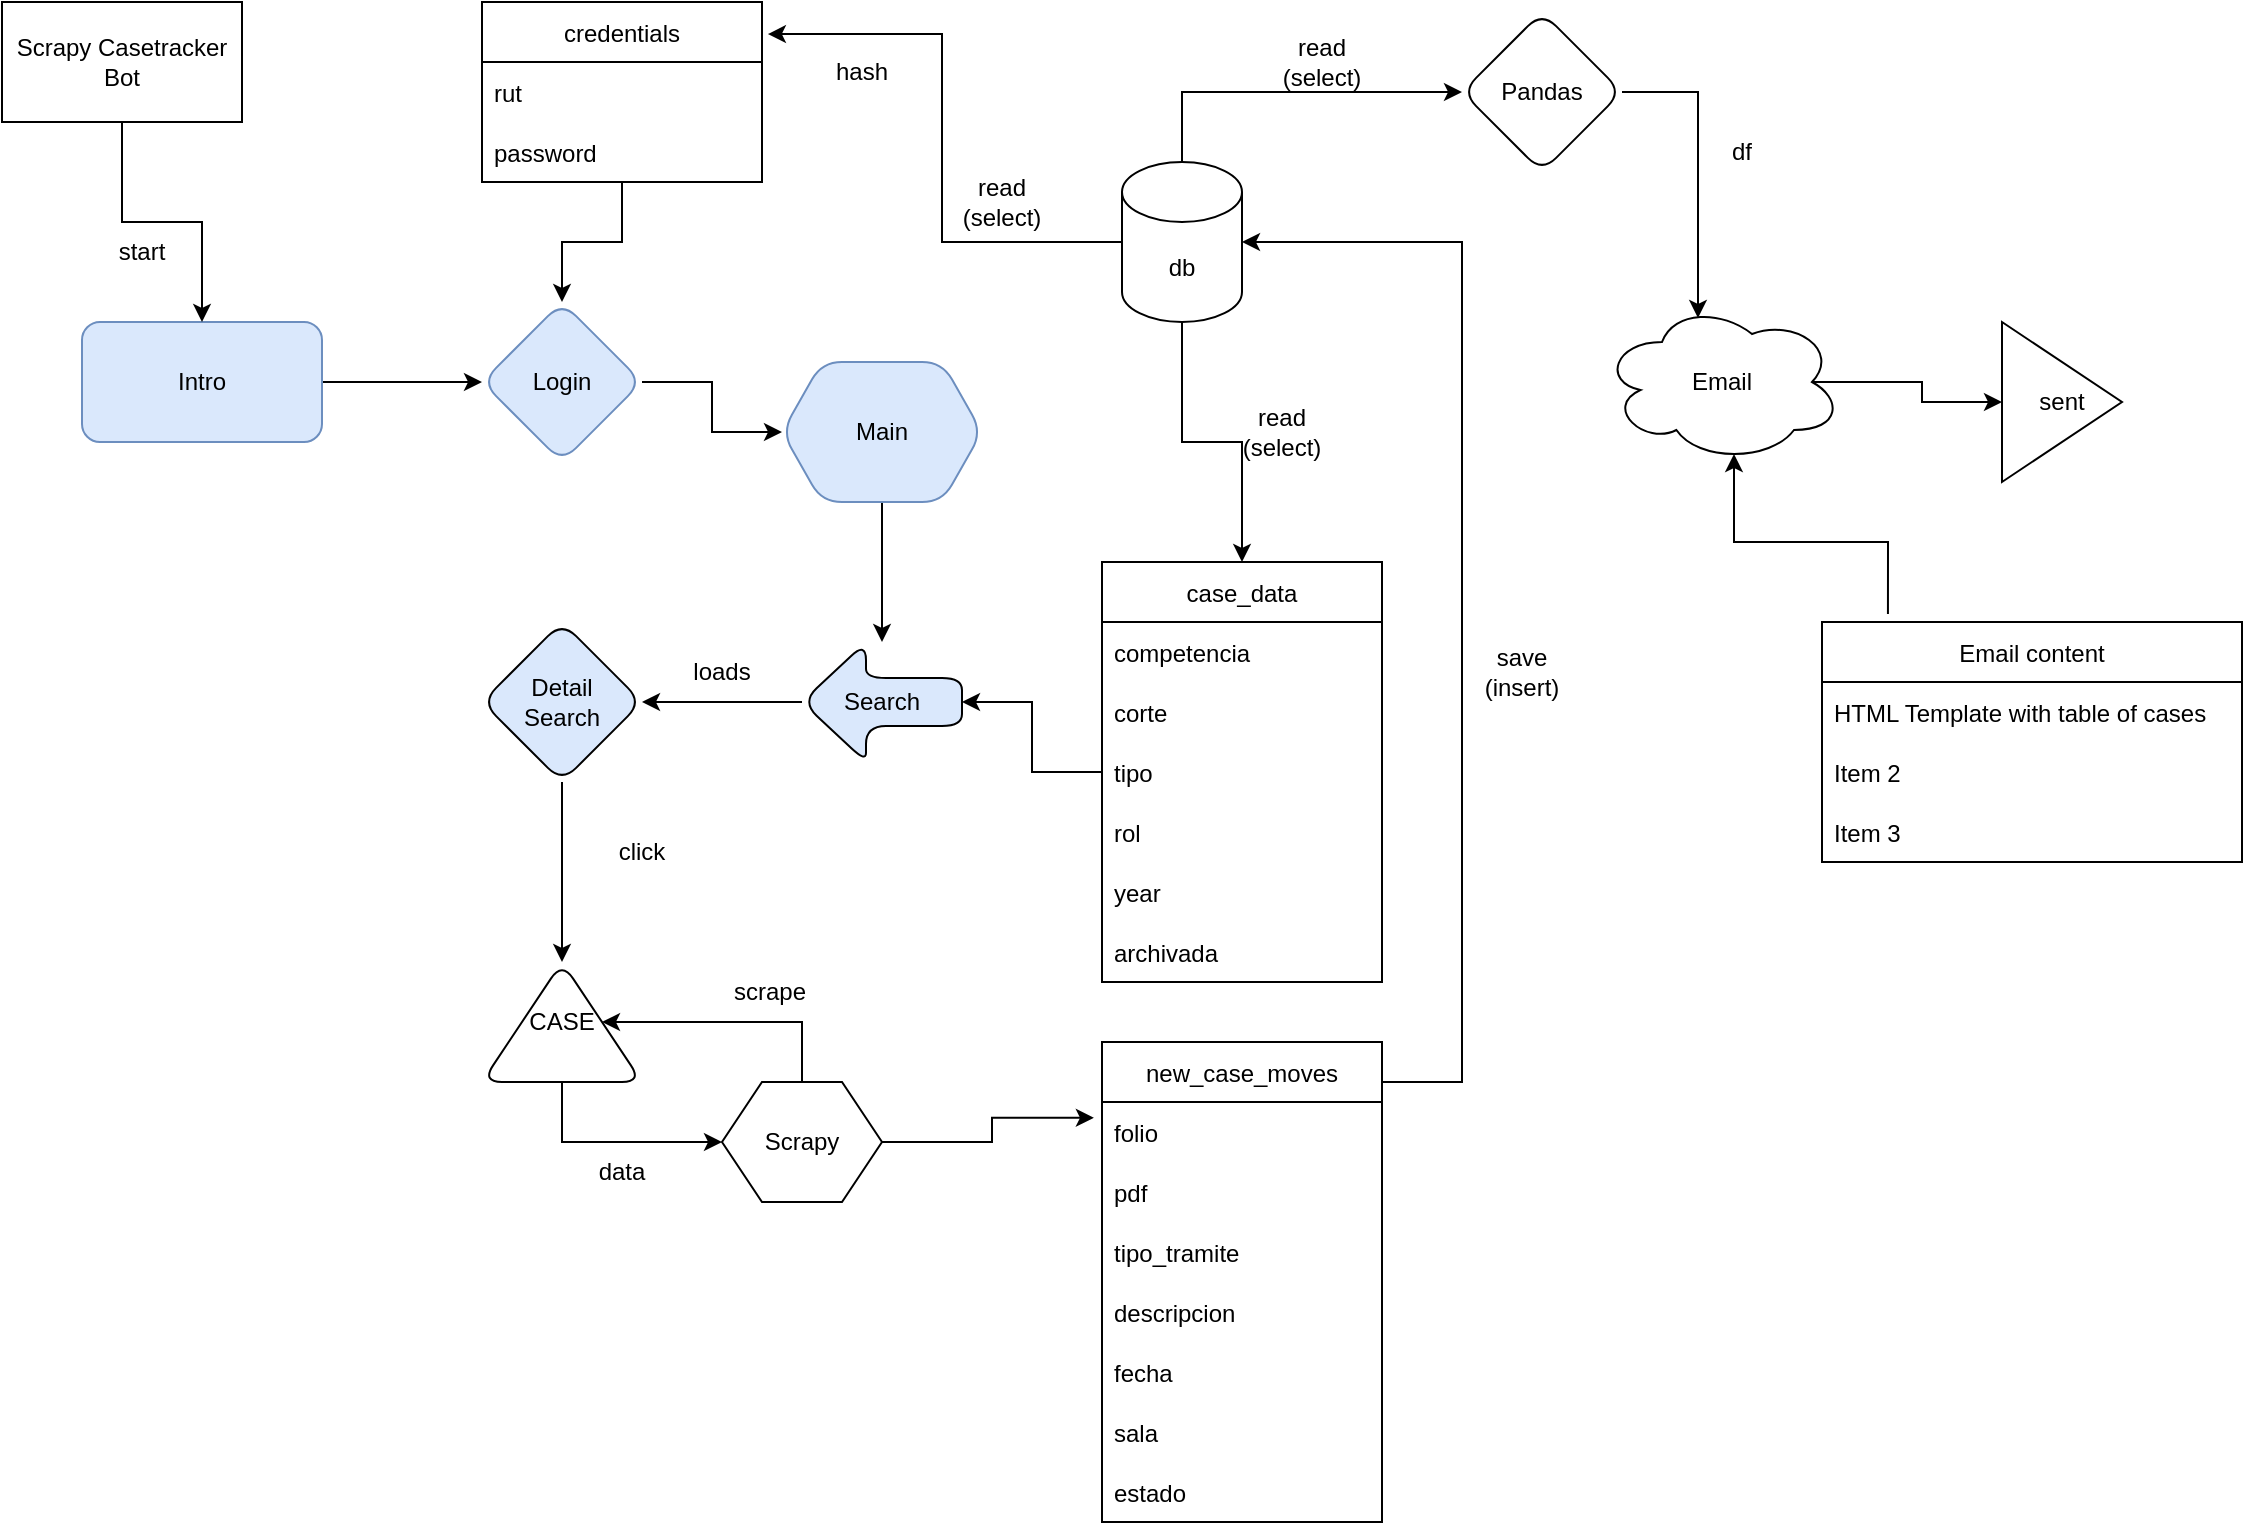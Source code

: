 <mxfile version="17.4.6" type="google" pages="2"><diagram id="R2-DDYwP4avABYYLlce1" name="houndv2"><mxGraphModel grid="1" page="1" gridSize="10" guides="1" tooltips="1" connect="1" arrows="1" fold="1" pageScale="1" pageWidth="827" pageHeight="1169" math="0" shadow="0"><root><mxCell id="0"/><mxCell id="1" parent="0"/><mxCell id="lIu6xsqAY2c1dZafRcq1-1" value="Scrapy Casetracker Bot" style="rounded=0;whiteSpace=wrap;html=1;" vertex="1" parent="1"><mxGeometry width="120" height="60" as="geometry"/></mxCell><mxCell id="Kv2BIns_jBnf-RPaNj8y-38" value="" style="edgeStyle=orthogonalEdgeStyle;rounded=0;orthogonalLoop=1;jettySize=auto;html=1;" edge="1" parent="1" source="Kv2BIns_jBnf-RPaNj8y-36" target="Kv2BIns_jBnf-RPaNj8y-37"><mxGeometry relative="1" as="geometry"/></mxCell><mxCell id="Kv2BIns_jBnf-RPaNj8y-36" value="Intro" style="rounded=1;whiteSpace=wrap;html=1;fillColor=#dae8fc;strokeColor=#6c8ebf;" vertex="1" parent="1"><mxGeometry x="40" y="160" width="120" height="60" as="geometry"/></mxCell><mxCell id="Kv2BIns_jBnf-RPaNj8y-41" value="" style="edgeStyle=orthogonalEdgeStyle;rounded=0;orthogonalLoop=1;jettySize=auto;html=1;" edge="1" parent="1" source="Kv2BIns_jBnf-RPaNj8y-37" target="Kv2BIns_jBnf-RPaNj8y-40"><mxGeometry relative="1" as="geometry"/></mxCell><mxCell id="Kv2BIns_jBnf-RPaNj8y-37" value="Login" style="rhombus;whiteSpace=wrap;html=1;rounded=1;fillColor=#dae8fc;strokeColor=#6c8ebf;" vertex="1" parent="1"><mxGeometry x="240" y="150" width="80" height="80" as="geometry"/></mxCell><mxCell id="Kv2BIns_jBnf-RPaNj8y-45" value="" style="edgeStyle=orthogonalEdgeStyle;rounded=0;orthogonalLoop=1;jettySize=auto;html=1;" edge="1" parent="1" source="Kv2BIns_jBnf-RPaNj8y-40" target="Kv2BIns_jBnf-RPaNj8y-44"><mxGeometry relative="1" as="geometry"/></mxCell><mxCell id="Kv2BIns_jBnf-RPaNj8y-40" value="Main" style="shape=hexagon;perimeter=hexagonPerimeter2;whiteSpace=wrap;html=1;fixedSize=1;rounded=1;fillColor=#dae8fc;strokeColor=#6c8ebf;" vertex="1" parent="1"><mxGeometry x="390" y="180" width="100" height="70" as="geometry"/></mxCell><mxCell id="Kv2BIns_jBnf-RPaNj8y-66" value="" style="edgeStyle=orthogonalEdgeStyle;rounded=0;orthogonalLoop=1;jettySize=auto;html=1;" edge="1" parent="1" source="Kv2BIns_jBnf-RPaNj8y-44" target="Kv2BIns_jBnf-RPaNj8y-65"><mxGeometry relative="1" as="geometry"/></mxCell><mxCell id="Kv2BIns_jBnf-RPaNj8y-44" value="Search" style="shape=singleArrow;whiteSpace=wrap;html=1;arrowWidth=0.4;arrowSize=0.4;rounded=1;rotation=0;direction=west;fillColor=#DAE8FC;" vertex="1" parent="1"><mxGeometry x="400" y="320" width="80" height="60" as="geometry"/></mxCell><mxCell id="Kv2BIns_jBnf-RPaNj8y-59" style="edgeStyle=orthogonalEdgeStyle;rounded=0;orthogonalLoop=1;jettySize=auto;html=1;entryX=0;entryY=0.5;entryDx=0;entryDy=0;entryPerimeter=0;" edge="1" parent="1" source="Kv2BIns_jBnf-RPaNj8y-46" target="Kv2BIns_jBnf-RPaNj8y-44"><mxGeometry relative="1" as="geometry"/></mxCell><mxCell id="Kv2BIns_jBnf-RPaNj8y-46" value="case_data" style="swimlane;fontStyle=0;childLayout=stackLayout;horizontal=1;startSize=30;horizontalStack=0;resizeParent=1;resizeParentMax=0;resizeLast=0;collapsible=1;marginBottom=0;" vertex="1" parent="1"><mxGeometry x="550" y="280" width="140" height="210" as="geometry"/></mxCell><mxCell id="Kv2BIns_jBnf-RPaNj8y-47" value="competencia" style="text;strokeColor=none;fillColor=none;align=left;verticalAlign=middle;spacingLeft=4;spacingRight=4;overflow=hidden;points=[[0,0.5],[1,0.5]];portConstraint=eastwest;rotatable=0;" vertex="1" parent="Kv2BIns_jBnf-RPaNj8y-46"><mxGeometry y="30" width="140" height="30" as="geometry"/></mxCell><mxCell id="Kv2BIns_jBnf-RPaNj8y-48" value="corte" style="text;strokeColor=none;fillColor=none;align=left;verticalAlign=middle;spacingLeft=4;spacingRight=4;overflow=hidden;points=[[0,0.5],[1,0.5]];portConstraint=eastwest;rotatable=0;" vertex="1" parent="Kv2BIns_jBnf-RPaNj8y-46"><mxGeometry y="60" width="140" height="30" as="geometry"/></mxCell><mxCell id="Kv2BIns_jBnf-RPaNj8y-67" value="tipo" style="text;strokeColor=none;fillColor=none;align=left;verticalAlign=middle;spacingLeft=4;spacingRight=4;overflow=hidden;points=[[0,0.5],[1,0.5]];portConstraint=eastwest;rotatable=0;" vertex="1" parent="Kv2BIns_jBnf-RPaNj8y-46"><mxGeometry y="90" width="140" height="30" as="geometry"/></mxCell><mxCell id="Kv2BIns_jBnf-RPaNj8y-49" value="rol" style="text;strokeColor=none;fillColor=none;align=left;verticalAlign=middle;spacingLeft=4;spacingRight=4;overflow=hidden;points=[[0,0.5],[1,0.5]];portConstraint=eastwest;rotatable=0;" vertex="1" parent="Kv2BIns_jBnf-RPaNj8y-46"><mxGeometry y="120" width="140" height="30" as="geometry"/></mxCell><mxCell id="Kv2BIns_jBnf-RPaNj8y-60" value="year" style="text;strokeColor=none;fillColor=none;align=left;verticalAlign=middle;spacingLeft=4;spacingRight=4;overflow=hidden;points=[[0,0.5],[1,0.5]];portConstraint=eastwest;rotatable=0;" vertex="1" parent="Kv2BIns_jBnf-RPaNj8y-46"><mxGeometry y="150" width="140" height="30" as="geometry"/></mxCell><mxCell id="IrKfMLtE4XseUqw0sgjs-1" value="archivada" style="text;strokeColor=none;fillColor=none;align=left;verticalAlign=middle;spacingLeft=4;spacingRight=4;overflow=hidden;points=[[0,0.5],[1,0.5]];portConstraint=eastwest;rotatable=0;" vertex="1" parent="Kv2BIns_jBnf-RPaNj8y-46"><mxGeometry y="180" width="140" height="30" as="geometry"/></mxCell><mxCell id="Kv2BIns_jBnf-RPaNj8y-57" style="edgeStyle=orthogonalEdgeStyle;rounded=0;orthogonalLoop=1;jettySize=auto;html=1;" edge="1" parent="1" source="Kv2BIns_jBnf-RPaNj8y-52" target="Kv2BIns_jBnf-RPaNj8y-37"><mxGeometry relative="1" as="geometry"/></mxCell><mxCell id="Kv2BIns_jBnf-RPaNj8y-52" value="credentials" style="swimlane;fontStyle=0;childLayout=stackLayout;horizontal=1;startSize=30;horizontalStack=0;resizeParent=1;resizeParentMax=0;resizeLast=0;collapsible=1;marginBottom=0;" vertex="1" parent="1"><mxGeometry x="240" width="140" height="90" as="geometry"><mxRectangle x="240" y="50" width="90" height="30" as="alternateBounds"/></mxGeometry></mxCell><mxCell id="Kv2BIns_jBnf-RPaNj8y-53" value="rut" style="text;strokeColor=none;fillColor=none;align=left;verticalAlign=middle;spacingLeft=4;spacingRight=4;overflow=hidden;points=[[0,0.5],[1,0.5]];portConstraint=eastwest;rotatable=0;" vertex="1" parent="Kv2BIns_jBnf-RPaNj8y-52"><mxGeometry y="30" width="140" height="30" as="geometry"/></mxCell><mxCell id="Kv2BIns_jBnf-RPaNj8y-54" value="password" style="text;strokeColor=none;fillColor=none;align=left;verticalAlign=middle;spacingLeft=4;spacingRight=4;overflow=hidden;points=[[0,0.5],[1,0.5]];portConstraint=eastwest;rotatable=0;" vertex="1" parent="Kv2BIns_jBnf-RPaNj8y-52"><mxGeometry y="60" width="140" height="30" as="geometry"/></mxCell><mxCell id="Kv2BIns_jBnf-RPaNj8y-70" value="" style="edgeStyle=orthogonalEdgeStyle;rounded=0;orthogonalLoop=1;jettySize=auto;html=1;" edge="1" parent="1" source="Kv2BIns_jBnf-RPaNj8y-65" target="Kv2BIns_jBnf-RPaNj8y-69"><mxGeometry relative="1" as="geometry"/></mxCell><mxCell id="Kv2BIns_jBnf-RPaNj8y-65" value="Detail&lt;br&gt;Search" style="rhombus;whiteSpace=wrap;html=1;rounded=1;fillColor=#DAE8FC;" vertex="1" parent="1"><mxGeometry x="240" y="310" width="80" height="80" as="geometry"/></mxCell><mxCell id="Kv2BIns_jBnf-RPaNj8y-89" style="edgeStyle=orthogonalEdgeStyle;rounded=0;orthogonalLoop=1;jettySize=auto;html=1;exitX=0;exitY=0.5;exitDx=0;exitDy=0;entryX=0;entryY=0.5;entryDx=0;entryDy=0;" edge="1" parent="1" source="Kv2BIns_jBnf-RPaNj8y-69" target="Kv2BIns_jBnf-RPaNj8y-87"><mxGeometry relative="1" as="geometry"/></mxCell><mxCell id="Kv2BIns_jBnf-RPaNj8y-69" value="CASE" style="triangle;whiteSpace=wrap;html=1;rounded=1;direction=north;" vertex="1" parent="1"><mxGeometry x="240" y="480" width="80" height="60" as="geometry"/></mxCell><mxCell id="Kv2BIns_jBnf-RPaNj8y-74" style="edgeStyle=orthogonalEdgeStyle;rounded=0;orthogonalLoop=1;jettySize=auto;html=1;exitX=0;exitY=0.5;exitDx=0;exitDy=0;exitPerimeter=0;entryX=1.021;entryY=0.178;entryDx=0;entryDy=0;entryPerimeter=0;" edge="1" parent="1" source="Kv2BIns_jBnf-RPaNj8y-71" target="Kv2BIns_jBnf-RPaNj8y-52"><mxGeometry relative="1" as="geometry"/></mxCell><mxCell id="Kv2BIns_jBnf-RPaNj8y-83" style="edgeStyle=orthogonalEdgeStyle;rounded=0;orthogonalLoop=1;jettySize=auto;html=1;exitX=0.5;exitY=1;exitDx=0;exitDy=0;exitPerimeter=0;" edge="1" parent="1" source="Kv2BIns_jBnf-RPaNj8y-71" target="Kv2BIns_jBnf-RPaNj8y-46"><mxGeometry relative="1" as="geometry"/></mxCell><mxCell id="wveM0mAnTnCH7uneNNHi-7" style="edgeStyle=orthogonalEdgeStyle;rounded=0;orthogonalLoop=1;jettySize=auto;html=1;exitX=0.5;exitY=0;exitDx=0;exitDy=0;exitPerimeter=0;entryX=0;entryY=0.5;entryDx=0;entryDy=0;" edge="1" parent="1" source="Kv2BIns_jBnf-RPaNj8y-71" target="wveM0mAnTnCH7uneNNHi-6"><mxGeometry relative="1" as="geometry"/></mxCell><mxCell id="Kv2BIns_jBnf-RPaNj8y-71" value="db" style="shape=cylinder3;whiteSpace=wrap;html=1;boundedLbl=1;backgroundOutline=1;size=15;" vertex="1" parent="1"><mxGeometry x="560" y="80" width="60" height="80" as="geometry"/></mxCell><mxCell id="Kv2BIns_jBnf-RPaNj8y-84" value="loads" style="text;html=1;strokeColor=none;fillColor=none;align=center;verticalAlign=middle;whiteSpace=wrap;rounded=0;" vertex="1" parent="1"><mxGeometry x="330" y="320" width="60" height="30" as="geometry"/></mxCell><mxCell id="Kv2BIns_jBnf-RPaNj8y-85" value="hash" style="text;html=1;strokeColor=none;fillColor=none;align=center;verticalAlign=middle;whiteSpace=wrap;rounded=0;" vertex="1" parent="1"><mxGeometry x="400" y="20" width="60" height="30" as="geometry"/></mxCell><mxCell id="Kv2BIns_jBnf-RPaNj8y-86" value="click" style="text;html=1;strokeColor=none;fillColor=none;align=center;verticalAlign=middle;whiteSpace=wrap;rounded=0;" vertex="1" parent="1"><mxGeometry x="290" y="410" width="60" height="30" as="geometry"/></mxCell><mxCell id="Kv2BIns_jBnf-RPaNj8y-88" style="edgeStyle=orthogonalEdgeStyle;rounded=0;orthogonalLoop=1;jettySize=auto;html=1;exitX=0.5;exitY=0;exitDx=0;exitDy=0;" edge="1" parent="1" source="Kv2BIns_jBnf-RPaNj8y-87" target="Kv2BIns_jBnf-RPaNj8y-69"><mxGeometry relative="1" as="geometry"/></mxCell><mxCell id="Kv2BIns_jBnf-RPaNj8y-97" style="edgeStyle=orthogonalEdgeStyle;rounded=0;orthogonalLoop=1;jettySize=auto;html=1;exitX=1;exitY=0.5;exitDx=0;exitDy=0;entryX=-0.029;entryY=0.158;entryDx=0;entryDy=0;entryPerimeter=0;" edge="1" parent="1" source="Kv2BIns_jBnf-RPaNj8y-87" target="Kv2BIns_jBnf-RPaNj8y-93"><mxGeometry relative="1" as="geometry"/></mxCell><mxCell id="Kv2BIns_jBnf-RPaNj8y-87" value="Scrapy" style="shape=hexagon;perimeter=hexagonPerimeter2;whiteSpace=wrap;html=1;fixedSize=1;" vertex="1" parent="1"><mxGeometry x="360" y="540" width="80" height="60" as="geometry"/></mxCell><mxCell id="Kv2BIns_jBnf-RPaNj8y-90" value="scrape" style="text;html=1;strokeColor=none;fillColor=none;align=center;verticalAlign=middle;whiteSpace=wrap;rounded=0;" vertex="1" parent="1"><mxGeometry x="354" y="480" width="60" height="30" as="geometry"/></mxCell><mxCell id="Kv2BIns_jBnf-RPaNj8y-91" value="data" style="text;html=1;strokeColor=none;fillColor=none;align=center;verticalAlign=middle;whiteSpace=wrap;rounded=0;" vertex="1" parent="1"><mxGeometry x="280" y="570" width="60" height="30" as="geometry"/></mxCell><mxCell id="Kv2BIns_jBnf-RPaNj8y-102" style="edgeStyle=orthogonalEdgeStyle;rounded=0;orthogonalLoop=1;jettySize=auto;html=1;exitX=1;exitY=0.5;exitDx=0;exitDy=0;entryX=1;entryY=0.5;entryDx=0;entryDy=0;entryPerimeter=0;" edge="1" parent="1" source="Kv2BIns_jBnf-RPaNj8y-94" target="Kv2BIns_jBnf-RPaNj8y-71"><mxGeometry relative="1" as="geometry"><Array as="points"><mxPoint x="690" y="540"/><mxPoint x="730" y="540"/><mxPoint x="730" y="120"/></Array></mxGeometry></mxCell><mxCell id="Kv2BIns_jBnf-RPaNj8y-93" value="new_case_moves" style="swimlane;fontStyle=0;childLayout=stackLayout;horizontal=1;startSize=30;horizontalStack=0;resizeParent=1;resizeParentMax=0;resizeLast=0;collapsible=1;marginBottom=0;" vertex="1" parent="1"><mxGeometry x="550" y="520" width="140" height="240" as="geometry"/></mxCell><mxCell id="Kv2BIns_jBnf-RPaNj8y-94" value="folio" style="text;strokeColor=none;fillColor=none;align=left;verticalAlign=middle;spacingLeft=4;spacingRight=4;overflow=hidden;points=[[0,0.5],[1,0.5]];portConstraint=eastwest;rotatable=0;" vertex="1" parent="Kv2BIns_jBnf-RPaNj8y-93"><mxGeometry y="30" width="140" height="30" as="geometry"/></mxCell><mxCell id="Kv2BIns_jBnf-RPaNj8y-95" value="pdf" style="text;strokeColor=none;fillColor=none;align=left;verticalAlign=middle;spacingLeft=4;spacingRight=4;overflow=hidden;points=[[0,0.5],[1,0.5]];portConstraint=eastwest;rotatable=0;" vertex="1" parent="Kv2BIns_jBnf-RPaNj8y-93"><mxGeometry y="60" width="140" height="30" as="geometry"/></mxCell><mxCell id="Kv2BIns_jBnf-RPaNj8y-96" value="tipo_tramite" style="text;strokeColor=none;fillColor=none;align=left;verticalAlign=middle;spacingLeft=4;spacingRight=4;overflow=hidden;points=[[0,0.5],[1,0.5]];portConstraint=eastwest;rotatable=0;" vertex="1" parent="Kv2BIns_jBnf-RPaNj8y-93"><mxGeometry y="90" width="140" height="30" as="geometry"/></mxCell><mxCell id="Kv2BIns_jBnf-RPaNj8y-98" value="descripcion" style="text;strokeColor=none;fillColor=none;align=left;verticalAlign=middle;spacingLeft=4;spacingRight=4;overflow=hidden;points=[[0,0.5],[1,0.5]];portConstraint=eastwest;rotatable=0;" vertex="1" parent="Kv2BIns_jBnf-RPaNj8y-93"><mxGeometry y="120" width="140" height="30" as="geometry"/></mxCell><mxCell id="Kv2BIns_jBnf-RPaNj8y-99" value="fecha" style="text;strokeColor=none;fillColor=none;align=left;verticalAlign=middle;spacingLeft=4;spacingRight=4;overflow=hidden;points=[[0,0.5],[1,0.5]];portConstraint=eastwest;rotatable=0;" vertex="1" parent="Kv2BIns_jBnf-RPaNj8y-93"><mxGeometry y="150" width="140" height="30" as="geometry"/></mxCell><mxCell id="Kv2BIns_jBnf-RPaNj8y-100" value="sala" style="text;strokeColor=none;fillColor=none;align=left;verticalAlign=middle;spacingLeft=4;spacingRight=4;overflow=hidden;points=[[0,0.5],[1,0.5]];portConstraint=eastwest;rotatable=0;" vertex="1" parent="Kv2BIns_jBnf-RPaNj8y-93"><mxGeometry y="180" width="140" height="30" as="geometry"/></mxCell><mxCell id="Kv2BIns_jBnf-RPaNj8y-101" value="estado" style="text;strokeColor=none;fillColor=none;align=left;verticalAlign=middle;spacingLeft=4;spacingRight=4;overflow=hidden;points=[[0,0.5],[1,0.5]];portConstraint=eastwest;rotatable=0;" vertex="1" parent="Kv2BIns_jBnf-RPaNj8y-93"><mxGeometry y="210" width="140" height="30" as="geometry"/></mxCell><mxCell id="Kv2BIns_jBnf-RPaNj8y-103" value="save (insert)" style="text;html=1;strokeColor=none;fillColor=none;align=center;verticalAlign=middle;whiteSpace=wrap;rounded=0;" vertex="1" parent="1"><mxGeometry x="730" y="320" width="60" height="30" as="geometry"/></mxCell><mxCell id="wveM0mAnTnCH7uneNNHi-8" style="edgeStyle=orthogonalEdgeStyle;rounded=0;orthogonalLoop=1;jettySize=auto;html=1;exitX=1;exitY=0.5;exitDx=0;exitDy=0;entryX=0.4;entryY=0.1;entryDx=0;entryDy=0;entryPerimeter=0;" edge="1" parent="1" source="wveM0mAnTnCH7uneNNHi-6" target="wveM0mAnTnCH7uneNNHi-9"><mxGeometry relative="1" as="geometry"><mxPoint x="860" y="140" as="targetPoint"/></mxGeometry></mxCell><mxCell id="wveM0mAnTnCH7uneNNHi-6" value="Pandas" style="rhombus;whiteSpace=wrap;html=1;rounded=1;" vertex="1" parent="1"><mxGeometry x="730" y="5" width="80" height="80" as="geometry"/></mxCell><mxCell id="WJkOflw7CVyWPHh6mYpU-2" style="edgeStyle=orthogonalEdgeStyle;rounded=0;orthogonalLoop=1;jettySize=auto;html=1;exitX=0.875;exitY=0.5;exitDx=0;exitDy=0;exitPerimeter=0;" edge="1" parent="1" source="wveM0mAnTnCH7uneNNHi-9" target="WJkOflw7CVyWPHh6mYpU-1"><mxGeometry relative="1" as="geometry"/></mxCell><mxCell id="WJkOflw7CVyWPHh6mYpU-8" style="edgeStyle=orthogonalEdgeStyle;rounded=0;orthogonalLoop=1;jettySize=auto;html=1;exitX=0.157;exitY=-0.033;exitDx=0;exitDy=0;exitPerimeter=0;entryX=0.55;entryY=0.95;entryDx=0;entryDy=0;entryPerimeter=0;" edge="1" parent="1" source="WJkOflw7CVyWPHh6mYpU-11" target="wveM0mAnTnCH7uneNNHi-9"><mxGeometry relative="1" as="geometry"><mxPoint x="945" y="300" as="targetPoint"/></mxGeometry></mxCell><mxCell id="wveM0mAnTnCH7uneNNHi-9" value="Email" style="ellipse;shape=cloud;whiteSpace=wrap;html=1;" vertex="1" parent="1"><mxGeometry x="800" y="150" width="120" height="80" as="geometry"/></mxCell><mxCell id="wveM0mAnTnCH7uneNNHi-13" value="" style="group" connectable="0" vertex="1" parent="1"><mxGeometry x="40" y="110" width="60" height="30" as="geometry"/></mxCell><mxCell id="wveM0mAnTnCH7uneNNHi-10" style="edgeStyle=orthogonalEdgeStyle;rounded=0;orthogonalLoop=1;jettySize=auto;html=1;exitX=0.5;exitY=1;exitDx=0;exitDy=0;entryX=0.5;entryY=0;entryDx=0;entryDy=0;" edge="1" parent="wveM0mAnTnCH7uneNNHi-13" source="lIu6xsqAY2c1dZafRcq1-1" target="Kv2BIns_jBnf-RPaNj8y-36"><mxGeometry relative="1" as="geometry"/></mxCell><mxCell id="wveM0mAnTnCH7uneNNHi-11" value="start" style="text;html=1;strokeColor=none;fillColor=none;align=center;verticalAlign=middle;whiteSpace=wrap;rounded=0;" vertex="1" parent="wveM0mAnTnCH7uneNNHi-13"><mxGeometry width="60" height="30" as="geometry"/></mxCell><mxCell id="WJkOflw7CVyWPHh6mYpU-1" value="sent" style="triangle;whiteSpace=wrap;html=1;" vertex="1" parent="1"><mxGeometry x="1000" y="160" width="60" height="80" as="geometry"/></mxCell><mxCell id="WJkOflw7CVyWPHh6mYpU-11" value="Email content" style="swimlane;fontStyle=0;childLayout=stackLayout;horizontal=1;startSize=30;horizontalStack=0;resizeParent=1;resizeParentMax=0;resizeLast=0;collapsible=1;marginBottom=0;" vertex="1" parent="1"><mxGeometry x="910" y="310" width="210" height="120" as="geometry"/></mxCell><mxCell id="WJkOflw7CVyWPHh6mYpU-12" value="HTML Template with table of cases" style="text;strokeColor=none;fillColor=none;align=left;verticalAlign=middle;spacingLeft=4;spacingRight=4;overflow=hidden;points=[[0,0.5],[1,0.5]];portConstraint=eastwest;rotatable=0;" vertex="1" parent="WJkOflw7CVyWPHh6mYpU-11"><mxGeometry y="30" width="210" height="30" as="geometry"/></mxCell><mxCell id="WJkOflw7CVyWPHh6mYpU-13" value="Item 2" style="text;strokeColor=none;fillColor=none;align=left;verticalAlign=middle;spacingLeft=4;spacingRight=4;overflow=hidden;points=[[0,0.5],[1,0.5]];portConstraint=eastwest;rotatable=0;" vertex="1" parent="WJkOflw7CVyWPHh6mYpU-11"><mxGeometry y="60" width="210" height="30" as="geometry"/></mxCell><mxCell id="WJkOflw7CVyWPHh6mYpU-14" value="Item 3" style="text;strokeColor=none;fillColor=none;align=left;verticalAlign=middle;spacingLeft=4;spacingRight=4;overflow=hidden;points=[[0,0.5],[1,0.5]];portConstraint=eastwest;rotatable=0;" vertex="1" parent="WJkOflw7CVyWPHh6mYpU-11"><mxGeometry y="90" width="210" height="30" as="geometry"/></mxCell><mxCell id="pJEQSArVzue59NrAlayb-1" value="read (select)" style="text;html=1;strokeColor=none;fillColor=none;align=center;verticalAlign=middle;whiteSpace=wrap;rounded=0;" vertex="1" parent="1"><mxGeometry x="610" y="200" width="60" height="30" as="geometry"/></mxCell><mxCell id="pJEQSArVzue59NrAlayb-2" value="read (select)" style="text;html=1;strokeColor=none;fillColor=none;align=center;verticalAlign=middle;whiteSpace=wrap;rounded=0;" vertex="1" parent="1"><mxGeometry x="630" y="15" width="60" height="30" as="geometry"/></mxCell><mxCell id="pJEQSArVzue59NrAlayb-3" value="df" style="text;html=1;strokeColor=none;fillColor=none;align=center;verticalAlign=middle;whiteSpace=wrap;rounded=0;" vertex="1" parent="1"><mxGeometry x="840" y="60" width="60" height="30" as="geometry"/></mxCell><mxCell id="pJEQSArVzue59NrAlayb-4" value="read (select)" style="text;html=1;strokeColor=none;fillColor=none;align=center;verticalAlign=middle;whiteSpace=wrap;rounded=0;" vertex="1" parent="1"><mxGeometry x="470" y="85" width="60" height="30" as="geometry"/></mxCell></root></mxGraphModel></diagram><diagram id="GIJjEOYRi38km9b6d5EG" name="scrapy"><mxGraphModel grid="1" page="1" gridSize="10" guides="1" tooltips="1" connect="1" arrows="1" fold="1" pageScale="1" pageWidth="850" pageHeight="1100" math="0" shadow="0"><root><mxCell id="0"/><mxCell id="1" parent="0"/><mxCell id="BY4FJRTSoR4awIJquqer-3" value="" style="edgeStyle=orthogonalEdgeStyle;rounded=0;orthogonalLoop=1;jettySize=auto;html=1;" edge="1" parent="1" source="BY4FJRTSoR4awIJquqer-1" target="BY4FJRTSoR4awIJquqer-2"><mxGeometry relative="1" as="geometry"/></mxCell><mxCell id="BY4FJRTSoR4awIJquqer-27" value="" style="edgeStyle=orthogonalEdgeStyle;rounded=0;orthogonalLoop=1;jettySize=auto;html=1;" edge="1" parent="1" source="BY4FJRTSoR4awIJquqer-1" target="BY4FJRTSoR4awIJquqer-26"><mxGeometry relative="1" as="geometry"/></mxCell><mxCell id="BY4FJRTSoR4awIJquqer-1" value="Spider" style="rounded=1;whiteSpace=wrap;html=1;" vertex="1" parent="1"><mxGeometry x="285" y="220" width="120" height="60" as="geometry"/></mxCell><mxCell id="BY4FJRTSoR4awIJquqer-11" value="" style="edgeStyle=orthogonalEdgeStyle;rounded=0;orthogonalLoop=1;jettySize=auto;html=1;" edge="1" parent="1" source="BY4FJRTSoR4awIJquqer-2" target="BY4FJRTSoR4awIJquqer-10"><mxGeometry relative="1" as="geometry"/></mxCell><mxCell id="BY4FJRTSoR4awIJquqer-17" style="edgeStyle=orthogonalEdgeStyle;rounded=0;orthogonalLoop=1;jettySize=auto;html=1;exitX=1;exitY=0.75;exitDx=0;exitDy=0;entryX=0;entryY=0.75;entryDx=0;entryDy=0;" edge="1" parent="1" source="BY4FJRTSoR4awIJquqer-2" target="BY4FJRTSoR4awIJquqer-4"><mxGeometry relative="1" as="geometry"/></mxCell><mxCell id="BY4FJRTSoR4awIJquqer-23" style="edgeStyle=orthogonalEdgeStyle;rounded=0;orthogonalLoop=1;jettySize=auto;html=1;exitX=0;exitY=0.25;exitDx=0;exitDy=0;entryX=0.75;entryY=1;entryDx=0;entryDy=0;" edge="1" parent="1" source="BY4FJRTSoR4awIJquqer-2" target="BY4FJRTSoR4awIJquqer-26"><mxGeometry relative="1" as="geometry"/></mxCell><mxCell id="BY4FJRTSoR4awIJquqer-40" value="" style="edgeStyle=orthogonalEdgeStyle;rounded=0;orthogonalLoop=1;jettySize=auto;html=1;exitX=0;exitY=0.75;exitDx=0;exitDy=0;" edge="1" parent="1" source="BY4FJRTSoR4awIJquqer-2" target="BY4FJRTSoR4awIJquqer-39"><mxGeometry relative="1" as="geometry"/></mxCell><mxCell id="BY4FJRTSoR4awIJquqer-2" value="Engine" style="shape=hexagon;perimeter=hexagonPerimeter2;whiteSpace=wrap;html=1;fixedSize=1;rounded=1;" vertex="1" parent="1"><mxGeometry x="285" y="350" width="120" height="80" as="geometry"/></mxCell><mxCell id="BY4FJRTSoR4awIJquqer-21" style="edgeStyle=orthogonalEdgeStyle;rounded=0;orthogonalLoop=1;jettySize=auto;html=1;exitX=0;exitY=0.25;exitDx=0;exitDy=0;entryX=1;entryY=0.25;entryDx=0;entryDy=0;" edge="1" parent="1" source="BY4FJRTSoR4awIJquqer-4" target="BY4FJRTSoR4awIJquqer-2"><mxGeometry relative="1" as="geometry"/></mxCell><mxCell id="BY4FJRTSoR4awIJquqer-4" value="Downloader Middleware" style="whiteSpace=wrap;html=1;rounded=1;" vertex="1" parent="1"><mxGeometry x="485" y="360" width="120" height="60" as="geometry"/></mxCell><mxCell id="BY4FJRTSoR4awIJquqer-9" value="1. send request" style="text;html=1;strokeColor=none;fillColor=none;align=center;verticalAlign=middle;whiteSpace=wrap;rounded=0;" vertex="1" parent="1"><mxGeometry x="290" y="290" width="60" height="30" as="geometry"/></mxCell><mxCell id="BY4FJRTSoR4awIJquqer-15" style="edgeStyle=orthogonalEdgeStyle;rounded=0;orthogonalLoop=1;jettySize=auto;html=1;exitX=0.75;exitY=0;exitDx=0;exitDy=0;entryX=0.75;entryY=1.013;entryDx=0;entryDy=0;entryPerimeter=0;" edge="1" parent="1" source="BY4FJRTSoR4awIJquqer-10" target="BY4FJRTSoR4awIJquqer-2"><mxGeometry relative="1" as="geometry"/></mxCell><mxCell id="BY4FJRTSoR4awIJquqer-10" value="Scheduler" style="whiteSpace=wrap;html=1;rounded=1;" vertex="1" parent="1"><mxGeometry x="285" y="520" width="120" height="60" as="geometry"/></mxCell><mxCell id="BY4FJRTSoR4awIJquqer-13" value="" style="edgeStyle=orthogonalEdgeStyle;rounded=0;orthogonalLoop=1;jettySize=auto;html=1;" edge="1" parent="1" source="BY4FJRTSoR4awIJquqer-12" target="BY4FJRTSoR4awIJquqer-10"><mxGeometry relative="1" as="geometry"/></mxCell><mxCell id="BY4FJRTSoR4awIJquqer-12" value="simple data structure that follows FIFO methodology" style="shape=note;whiteSpace=wrap;html=1;backgroundOutline=1;darkOpacity=0.05;" vertex="1" parent="1"><mxGeometry x="298" y="630" width="95" height="120" as="geometry"/></mxCell><mxCell id="BY4FJRTSoR4awIJquqer-14" value="2. transmit request" style="text;html=1;strokeColor=none;fillColor=none;align=center;verticalAlign=middle;whiteSpace=wrap;rounded=0;" vertex="1" parent="1"><mxGeometry x="280" y="460" width="70" height="30" as="geometry"/></mxCell><mxCell id="BY4FJRTSoR4awIJquqer-16" value="3. When turn, back to engine" style="text;html=1;strokeColor=none;fillColor=none;align=center;verticalAlign=middle;whiteSpace=wrap;rounded=0;" vertex="1" parent="1"><mxGeometry x="380" y="480" width="60" height="30" as="geometry"/></mxCell><mxCell id="BY4FJRTSoR4awIJquqer-18" value="4. pass in request" style="text;html=1;strokeColor=none;fillColor=none;align=center;verticalAlign=middle;whiteSpace=wrap;rounded=0;" vertex="1" parent="1"><mxGeometry x="393" y="410" width="60" height="30" as="geometry"/></mxCell><mxCell id="BY4FJRTSoR4awIJquqer-20" style="edgeStyle=orthogonalEdgeStyle;rounded=0;orthogonalLoop=1;jettySize=auto;html=1;exitX=0;exitY=0.5;exitDx=0;exitDy=0;exitPerimeter=0;entryX=1;entryY=0.5;entryDx=0;entryDy=0;" edge="1" parent="1" source="BY4FJRTSoR4awIJquqer-31" target="BY4FJRTSoR4awIJquqer-4"><mxGeometry relative="1" as="geometry"><mxPoint x="645" y="440" as="sourcePoint"/></mxGeometry></mxCell><mxCell id="BY4FJRTSoR4awIJquqer-22" value="5. response" style="text;html=1;strokeColor=none;fillColor=none;align=center;verticalAlign=middle;whiteSpace=wrap;rounded=0;" vertex="1" parent="1"><mxGeometry x="425" y="340" width="60" height="30" as="geometry"/></mxCell><mxCell id="BY4FJRTSoR4awIJquqer-24" value="6. transmit response" style="text;html=1;strokeColor=none;fillColor=none;align=center;verticalAlign=middle;whiteSpace=wrap;rounded=0;" vertex="1" parent="1"><mxGeometry x="225" y="340" width="60" height="30" as="geometry"/></mxCell><mxCell id="BY4FJRTSoR4awIJquqer-35" style="edgeStyle=orthogonalEdgeStyle;rounded=0;orthogonalLoop=1;jettySize=auto;html=1;exitX=0.5;exitY=1;exitDx=0;exitDy=0;entryX=0;entryY=0.5;entryDx=0;entryDy=0;" edge="1" parent="1" source="BY4FJRTSoR4awIJquqer-26" target="BY4FJRTSoR4awIJquqer-2"><mxGeometry relative="1" as="geometry"/></mxCell><mxCell id="BY4FJRTSoR4awIJquqer-26" value="SpiderMiddleware" style="shape=trapezoid;perimeter=trapezoidPerimeter;whiteSpace=wrap;html=1;fixedSize=1;rounded=1;" vertex="1" parent="1"><mxGeometry x="130" y="220" width="120" height="60" as="geometry"/></mxCell><mxCell id="BY4FJRTSoR4awIJquqer-32" style="edgeStyle=orthogonalEdgeStyle;rounded=0;orthogonalLoop=1;jettySize=auto;html=1;entryX=0.5;entryY=0;entryDx=0;entryDy=0;" edge="1" parent="1" source="BY4FJRTSoR4awIJquqer-30" target="BY4FJRTSoR4awIJquqer-26"><mxGeometry relative="1" as="geometry"/></mxCell><mxCell id="BY4FJRTSoR4awIJquqer-30" value="responsable for extracting data from response and creating item with that data" style="shape=note;whiteSpace=wrap;html=1;backgroundOutline=1;darkOpacity=0.05;" vertex="1" parent="1"><mxGeometry x="150" y="30" width="100" height="140" as="geometry"/></mxCell><mxCell id="BY4FJRTSoR4awIJquqer-31" value="responsable for getting response from target website" style="shape=note;whiteSpace=wrap;html=1;backgroundOutline=1;darkOpacity=0.05;" vertex="1" parent="1"><mxGeometry x="650" y="385" width="95" height="120" as="geometry"/></mxCell><mxCell id="BY4FJRTSoR4awIJquqer-36" value="&lt;div&gt;7. &lt;br&gt;&lt;/div&gt;transmit items" style="text;html=1;strokeColor=none;fillColor=none;align=center;verticalAlign=middle;whiteSpace=wrap;rounded=0;" vertex="1" parent="1"><mxGeometry x="110" y="290" width="80" height="30" as="geometry"/></mxCell><mxCell id="BY4FJRTSoR4awIJquqer-39" value="Pipeline" style="whiteSpace=wrap;html=1;rounded=1;" vertex="1" parent="1"><mxGeometry x="40" y="370" width="120" height="60" as="geometry"/></mxCell><mxCell id="BY4FJRTSoR4awIJquqer-41" value="8. pass in items" style="text;html=1;strokeColor=none;fillColor=none;align=center;verticalAlign=middle;whiteSpace=wrap;rounded=0;" vertex="1" parent="1"><mxGeometry x="200" y="410" width="60" height="30" as="geometry"/></mxCell><mxCell id="BY4FJRTSoR4awIJquqer-43" style="edgeStyle=orthogonalEdgeStyle;rounded=0;orthogonalLoop=1;jettySize=auto;html=1;entryX=0.5;entryY=1;entryDx=0;entryDy=0;" edge="1" parent="1" source="BY4FJRTSoR4awIJquqer-42" target="BY4FJRTSoR4awIJquqer-39"><mxGeometry relative="1" as="geometry"/></mxCell><mxCell id="BY4FJRTSoR4awIJquqer-42" value="responsable for processing the items (data extracted by spidermiddleware" style="shape=note;whiteSpace=wrap;html=1;backgroundOutline=1;darkOpacity=0.05;" vertex="1" parent="1"><mxGeometry x="40" y="490" width="107.5" height="140" as="geometry"/></mxCell><mxCell id="BY4FJRTSoR4awIJquqer-44" value="&lt;div&gt;Scrapy Framework Flow&lt;br&gt;&lt;/div&gt;" style="rounded=0;whiteSpace=wrap;html=1;fillColor=#FFFFFF;" vertex="1" parent="1"><mxGeometry x="410" width="120" height="60" as="geometry"/></mxCell></root></mxGraphModel></diagram></mxfile>